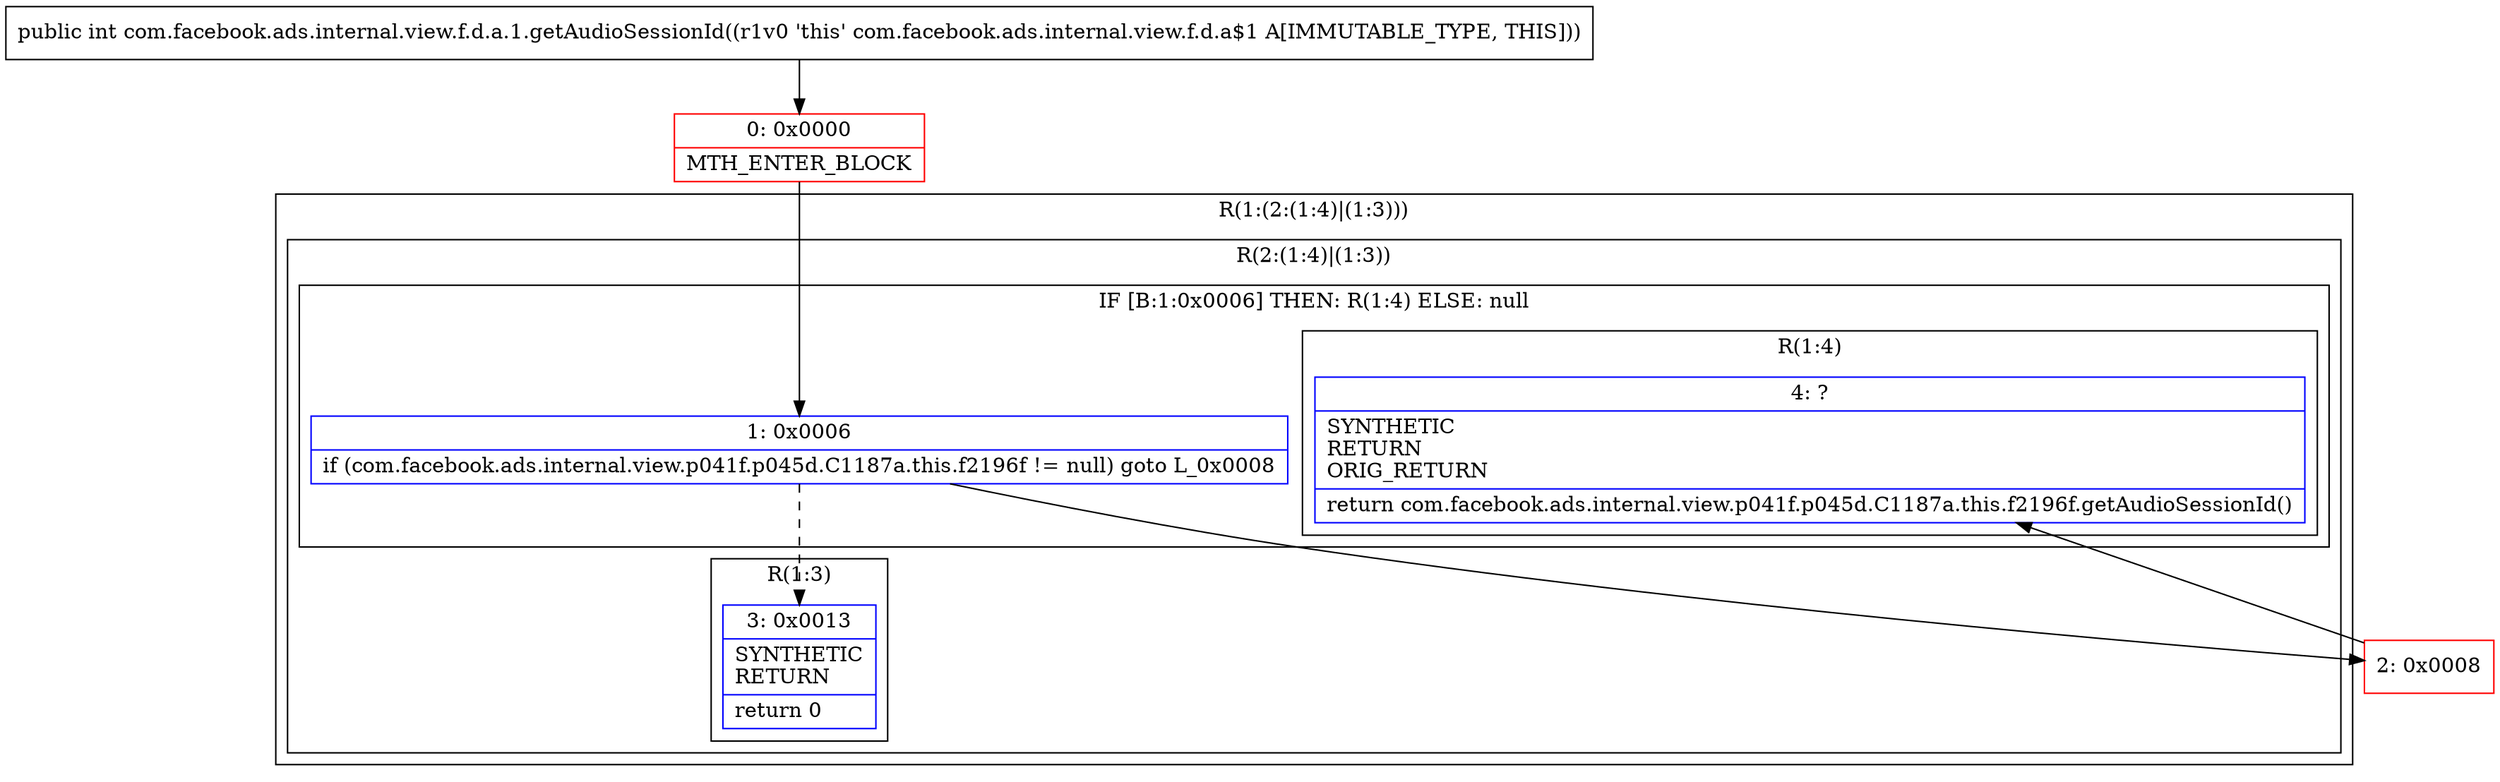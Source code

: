 digraph "CFG forcom.facebook.ads.internal.view.f.d.a.1.getAudioSessionId()I" {
subgraph cluster_Region_416257627 {
label = "R(1:(2:(1:4)|(1:3)))";
node [shape=record,color=blue];
subgraph cluster_Region_396242565 {
label = "R(2:(1:4)|(1:3))";
node [shape=record,color=blue];
subgraph cluster_IfRegion_1659821486 {
label = "IF [B:1:0x0006] THEN: R(1:4) ELSE: null";
node [shape=record,color=blue];
Node_1 [shape=record,label="{1\:\ 0x0006|if (com.facebook.ads.internal.view.p041f.p045d.C1187a.this.f2196f != null) goto L_0x0008\l}"];
subgraph cluster_Region_390804 {
label = "R(1:4)";
node [shape=record,color=blue];
Node_4 [shape=record,label="{4\:\ ?|SYNTHETIC\lRETURN\lORIG_RETURN\l|return com.facebook.ads.internal.view.p041f.p045d.C1187a.this.f2196f.getAudioSessionId()\l}"];
}
}
subgraph cluster_Region_1687995777 {
label = "R(1:3)";
node [shape=record,color=blue];
Node_3 [shape=record,label="{3\:\ 0x0013|SYNTHETIC\lRETURN\l|return 0\l}"];
}
}
}
Node_0 [shape=record,color=red,label="{0\:\ 0x0000|MTH_ENTER_BLOCK\l}"];
Node_2 [shape=record,color=red,label="{2\:\ 0x0008}"];
MethodNode[shape=record,label="{public int com.facebook.ads.internal.view.f.d.a.1.getAudioSessionId((r1v0 'this' com.facebook.ads.internal.view.f.d.a$1 A[IMMUTABLE_TYPE, THIS])) }"];
MethodNode -> Node_0;
Node_1 -> Node_2;
Node_1 -> Node_3[style=dashed];
Node_0 -> Node_1;
Node_2 -> Node_4;
}

